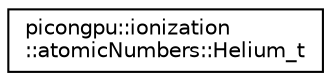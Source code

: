 digraph "Graphical Class Hierarchy"
{
 // LATEX_PDF_SIZE
  edge [fontname="Helvetica",fontsize="10",labelfontname="Helvetica",labelfontsize="10"];
  node [fontname="Helvetica",fontsize="10",shape=record];
  rankdir="LR";
  Node0 [label="picongpu::ionization\l::atomicNumbers::Helium_t",height=0.2,width=0.4,color="black", fillcolor="white", style="filled",URL="$structpicongpu_1_1ionization_1_1atomic_numbers_1_1_helium__t.html",tooltip="He-4 ~100% NA."];
}
